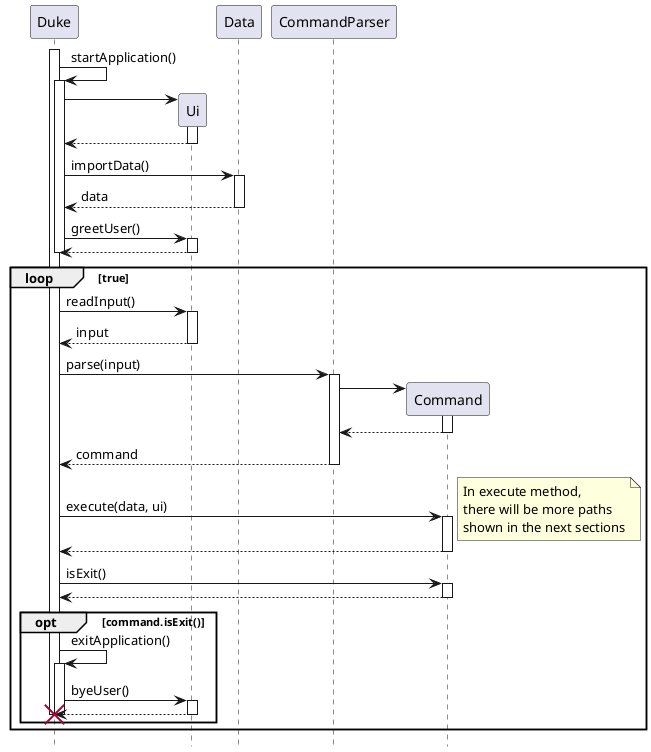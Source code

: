 @startuml Main
hide footbox
participant Duke
participant Ui
participant Data
participant CommandParser
participant Command

activate Duke

Duke -> Duke: startApplication()
activate Duke

Duke -> Ui **
activate Ui
Ui --> Duke
deactivate Ui

Duke -> Data: importData()
activate Data
Data --> Duke: data
deactivate Data

Duke -> Ui: greetUser()
activate Ui
Ui --> Duke
deactivate Ui

deactivate Duke

loop true

Duke -> Ui: readInput()
activate Ui
Ui --> Duke: input
deactivate Ui

Duke -> CommandParser: parse(input)
activate CommandParser

CommandParser -> Command **
activate Command
Command --> CommandParser
deactivate Command
CommandParser --> Duke: command
deactivate CommandParser

Duke -> Command: execute(data, ui)
note right
In execute method,
there will be more paths
shown in the next sections
end note
activate Command
Command --> Duke
deactivate Command

Duke -> Command: isExit()
activate Command
Command --> Duke
deactivate Command

opt command.isExit()

Duke -> Duke: exitApplication()
activate Duke
Duke -> Ui: byeUser()
activate Ui
Ui --> Duke !!
deactivate Ui
deactivate Duke

end
end
deactivate Duke

@enduml